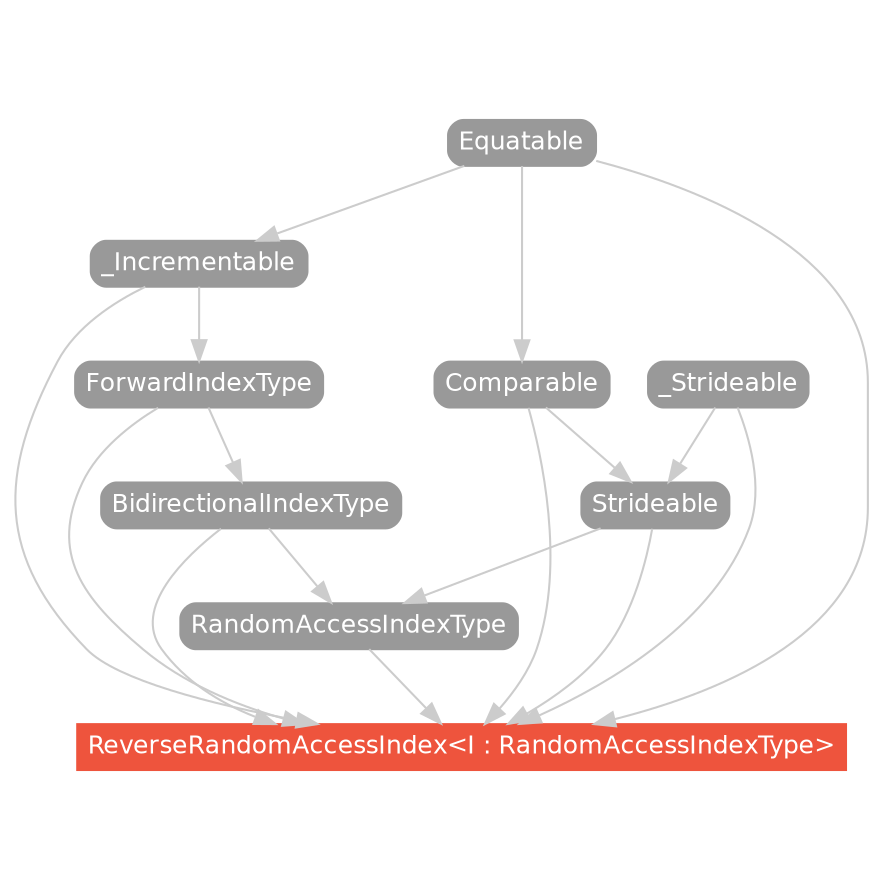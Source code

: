 strict digraph "ReverseRandomAccessIndex<I : RandomAccessIndexType> - Type Hierarchy - SwiftDoc.org" {
    pad="0.1,0.8"
    node [shape=box, style="filled,rounded", color="#999999", fillcolor="#999999", fontcolor=white, fontname=Helvetica, fontnames="Helvetica,sansserif", fontsize=12, margin="0.07,0.05", height="0.3"]
    edge [color="#cccccc"]
    "BidirectionalIndexType" [URL="/protocol/BidirectionalIndexType/"]
    "Comparable" [URL="/protocol/Comparable/"]
    "Equatable" [URL="/protocol/Equatable/"]
    "ForwardIndexType" [URL="/protocol/ForwardIndexType/"]
    "RandomAccessIndexType" [URL="/protocol/RandomAccessIndexType/"]
    "ReverseRandomAccessIndex<I : RandomAccessIndexType>" [URL="/type/ReverseRandomAccessIndex/", style="filled", fillcolor="#ee543d", color="#ee543d"]
    "Strideable" [URL="/protocol/Strideable/"]
    "_Incrementable" [URL="/protocol/_Incrementable/"]
    "_Strideable" [URL="/protocol/_Strideable/"]    "ForwardIndexType" -> "ReverseRandomAccessIndex<I : RandomAccessIndexType>"
    "_Incrementable" -> "ReverseRandomAccessIndex<I : RandomAccessIndexType>"
    "Equatable" -> "ReverseRandomAccessIndex<I : RandomAccessIndexType>"
    "RandomAccessIndexType" -> "ReverseRandomAccessIndex<I : RandomAccessIndexType>"
    "BidirectionalIndexType" -> "ReverseRandomAccessIndex<I : RandomAccessIndexType>"
    "Strideable" -> "ReverseRandomAccessIndex<I : RandomAccessIndexType>"
    "Comparable" -> "ReverseRandomAccessIndex<I : RandomAccessIndexType>"
    "_Strideable" -> "ReverseRandomAccessIndex<I : RandomAccessIndexType>"
    "_Incrementable" -> "ForwardIndexType"
    "Equatable" -> "_Incrementable"
    "Equatable" -> "_Incrementable"
    "BidirectionalIndexType" -> "RandomAccessIndexType"
    "Strideable" -> "RandomAccessIndexType"
    "ForwardIndexType" -> "BidirectionalIndexType"
    "_Incrementable" -> "ForwardIndexType"
    "Equatable" -> "_Incrementable"
    "Comparable" -> "Strideable"
    "_Strideable" -> "Strideable"
    "Equatable" -> "Comparable"
    "ForwardIndexType" -> "BidirectionalIndexType"
    "_Incrementable" -> "ForwardIndexType"
    "Equatable" -> "_Incrementable"
    "Comparable" -> "Strideable"
    "_Strideable" -> "Strideable"
    "Equatable" -> "Comparable"
    "Equatable" -> "Comparable"
    subgraph Types {
        rank = max; "ReverseRandomAccessIndex<I : RandomAccessIndexType>";
    }
}